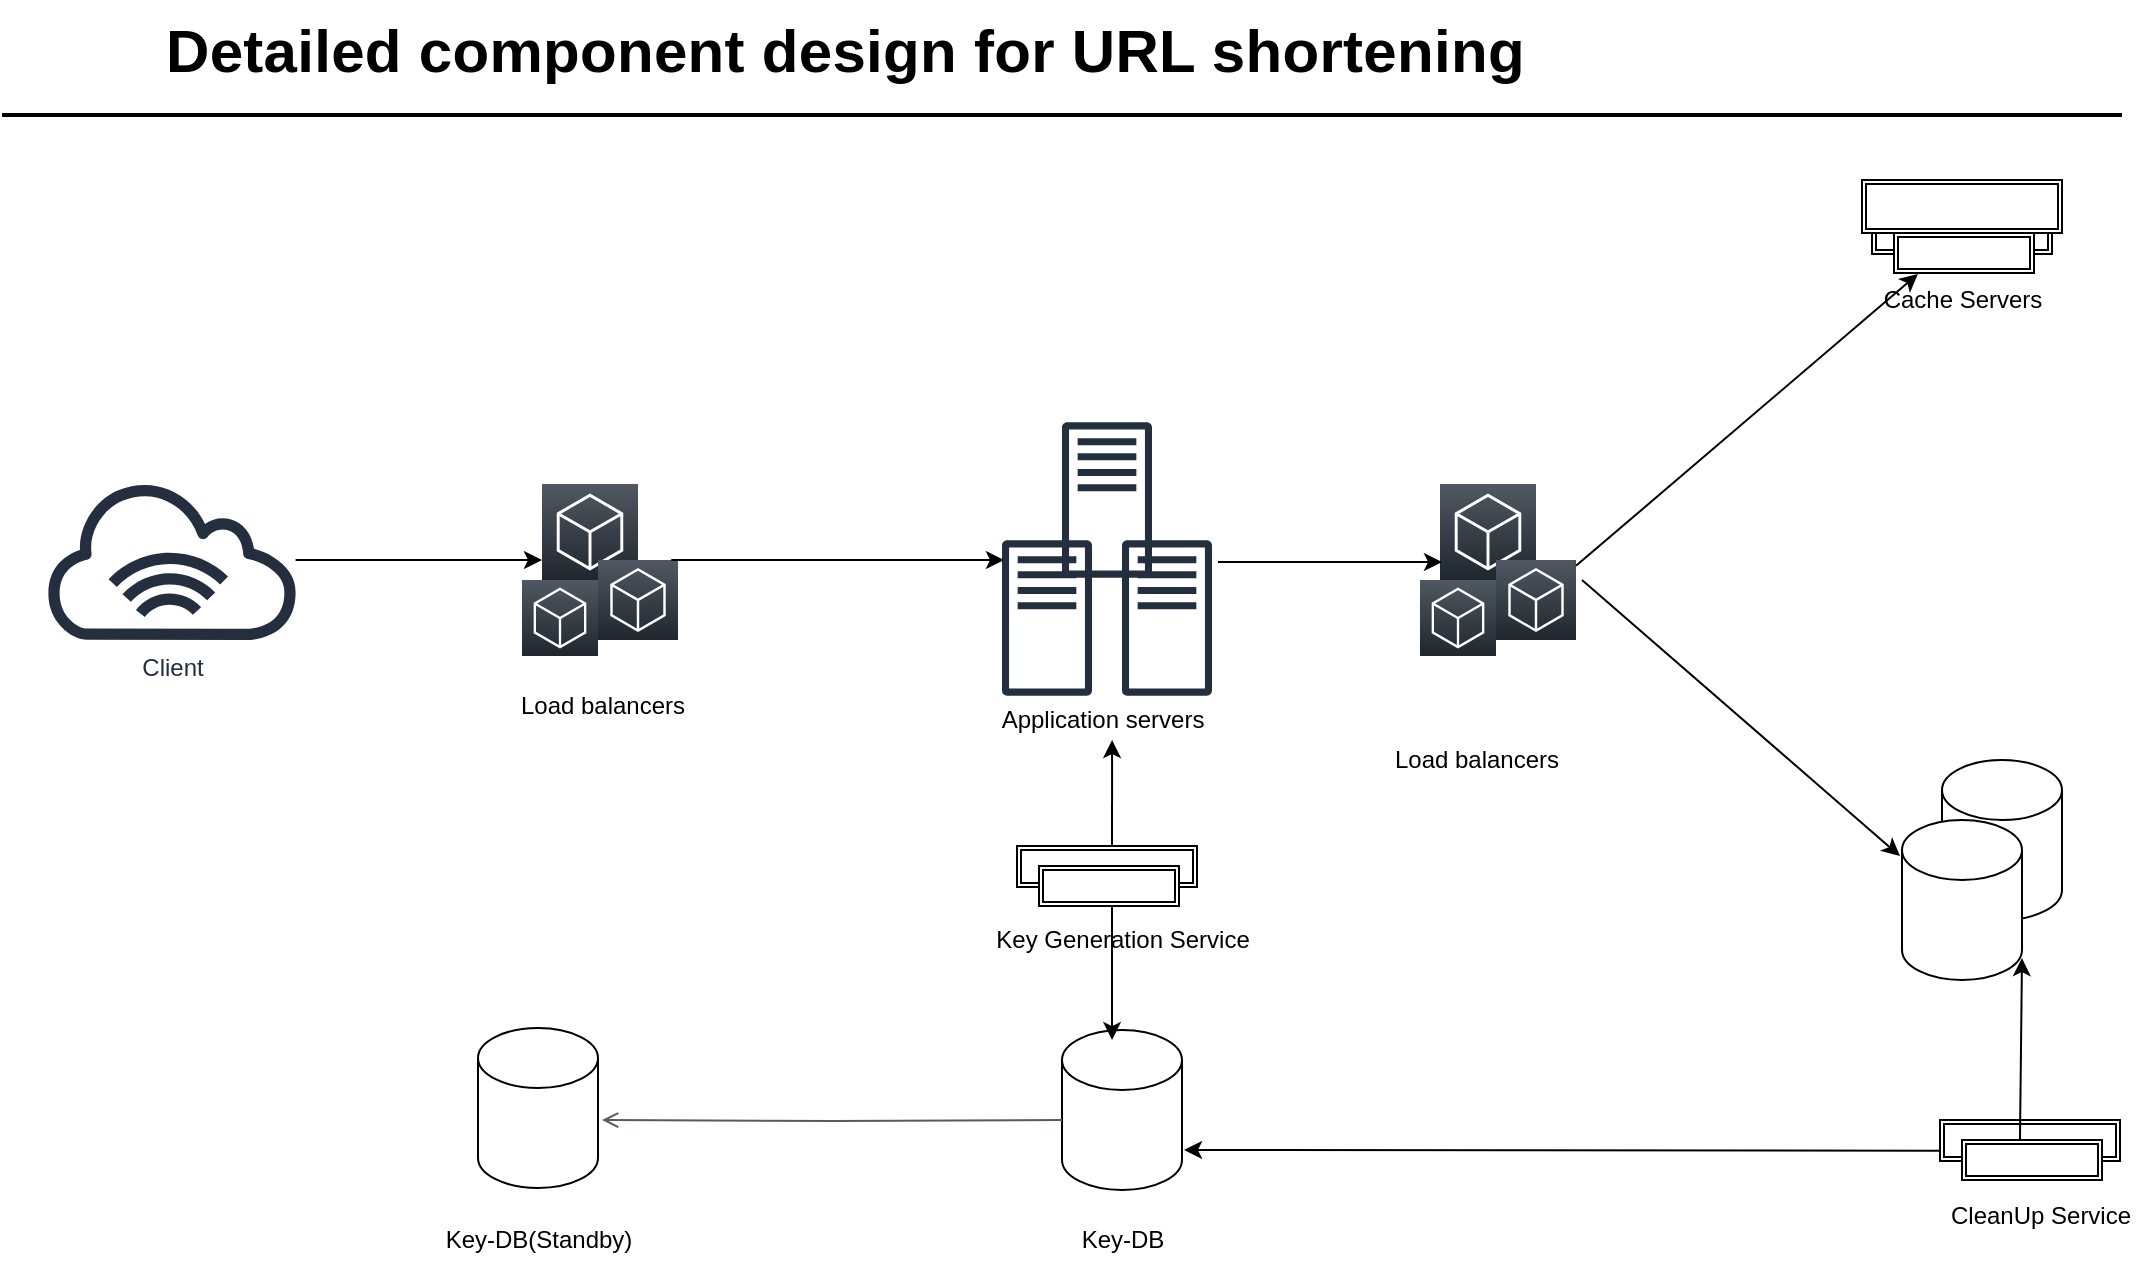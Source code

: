 <mxfile version="13.5.8" type="github">
  <diagram id="Ht1M8jgEwFfnCIfOTk4-" name="Page-1">
    <mxGraphModel dx="1186" dy="614" grid="1" gridSize="10" guides="1" tooltips="1" connect="1" arrows="1" fold="1" page="1" pageScale="1" pageWidth="1169" pageHeight="827" math="0" shadow="0">
      <root>
        <mxCell id="0" />
        <mxCell id="1" parent="0" />
        <mxCell id="-QjtrjUzRDEMRZ5MF8oH-47" value="&lt;p class=&quot;MuiTypography-root jss18 jss1092 jss11  MuiTypography-body1&quot; style=&quot;box-sizing: border-box ; margin: 0px ; font-family: &amp;#34;nunito sans&amp;#34; , &amp;#34;verdana&amp;#34; , &amp;#34;helvetica&amp;#34; , sans-serif ; line-height: 1.5 ; letter-spacing: 0.15px&quot;&gt;Detailed component design for URL shortening&lt;/p&gt;&lt;div&gt;&lt;br style=&quot;font-family: &amp;#34;nunito sans&amp;#34; , sans-serif , , , &amp;#34;segoe ui&amp;#34; , &amp;#34;oxygen&amp;#34; , &amp;#34;ubuntu&amp;#34; , &amp;#34;cantarell&amp;#34; , &amp;#34;helvetica neue&amp;#34; ; font-size: 14px ; font-weight: 400 ; text-align: center ; background-color: rgb(245 , 245 , 245)&quot;&gt;&lt;/div&gt;" style="text;html=1;resizable=0;points=[];autosize=1;align=left;verticalAlign=top;spacingTop=-4;fontSize=30;fontStyle=1" parent="1" vertex="1">
          <mxGeometry x="150" width="810" height="80" as="geometry" />
        </mxCell>
        <mxCell id="SCVMTBWpLvtzJIhz15lM-1" value="" style="line;strokeWidth=2;html=1;fontSize=14;" parent="1" vertex="1">
          <mxGeometry x="70" y="52.5" width="1060" height="10" as="geometry" />
        </mxCell>
        <mxCell id="h41PzyQXofiFfJXU3RPe-1" value="Client" style="outlineConnect=0;fontColor=#232F3E;gradientColor=none;fillColor=#232F3E;strokeColor=none;dashed=0;verticalLabelPosition=bottom;verticalAlign=top;align=center;html=1;fontSize=12;fontStyle=0;aspect=fixed;pointerEvents=1;shape=mxgraph.aws4.internet_alt1;" vertex="1" parent="1">
          <mxGeometry x="90" y="240" width="130" height="80" as="geometry" />
        </mxCell>
        <mxCell id="h41PzyQXofiFfJXU3RPe-3" value="" style="outlineConnect=0;fontColor=#232F3E;gradientColor=none;fillColor=#232F3E;strokeColor=none;dashed=0;verticalLabelPosition=bottom;verticalAlign=top;align=center;html=1;fontSize=12;fontStyle=0;aspect=fixed;pointerEvents=1;shape=mxgraph.aws4.traditional_server;" vertex="1" parent="1">
          <mxGeometry x="600" y="211" width="45" height="78" as="geometry" />
        </mxCell>
        <mxCell id="h41PzyQXofiFfJXU3RPe-4" value="" style="outlineConnect=0;fontColor=#232F3E;gradientColor=none;fillColor=#232F3E;strokeColor=none;dashed=0;verticalLabelPosition=bottom;verticalAlign=top;align=center;html=1;fontSize=12;fontStyle=0;aspect=fixed;pointerEvents=1;shape=mxgraph.aws4.traditional_server;" vertex="1" parent="1">
          <mxGeometry x="630" y="270" width="45" height="78" as="geometry" />
        </mxCell>
        <mxCell id="h41PzyQXofiFfJXU3RPe-5" value="" style="outlineConnect=0;fontColor=#232F3E;gradientColor=none;fillColor=#232F3E;strokeColor=none;dashed=0;verticalLabelPosition=bottom;verticalAlign=top;align=center;html=1;fontSize=12;fontStyle=0;aspect=fixed;pointerEvents=1;shape=mxgraph.aws4.traditional_server;" vertex="1" parent="1">
          <mxGeometry x="570" y="270" width="45" height="78" as="geometry" />
        </mxCell>
        <mxCell id="h41PzyQXofiFfJXU3RPe-6" value="" style="gradientDirection=north;outlineConnect=0;fontColor=#232F3E;gradientColor=#505863;fillColor=#1E262E;strokeColor=#ffffff;dashed=0;verticalLabelPosition=bottom;verticalAlign=top;align=center;html=1;fontSize=12;fontStyle=0;aspect=fixed;shape=mxgraph.aws4.resourceIcon;resIcon=mxgraph.aws4.general;" vertex="1" parent="1">
          <mxGeometry x="340" y="242" width="48" height="48" as="geometry" />
        </mxCell>
        <mxCell id="h41PzyQXofiFfJXU3RPe-8" value="" style="gradientDirection=north;outlineConnect=0;fontColor=#232F3E;gradientColor=#505863;fillColor=#1E262E;strokeColor=#ffffff;dashed=0;verticalLabelPosition=bottom;verticalAlign=top;align=center;html=1;fontSize=12;fontStyle=0;aspect=fixed;shape=mxgraph.aws4.resourceIcon;resIcon=mxgraph.aws4.general;" vertex="1" parent="1">
          <mxGeometry x="368" y="280" width="40" height="40" as="geometry" />
        </mxCell>
        <mxCell id="h41PzyQXofiFfJXU3RPe-9" value="" style="gradientDirection=north;outlineConnect=0;fontColor=#232F3E;gradientColor=#505863;fillColor=#1E262E;strokeColor=#ffffff;dashed=0;verticalLabelPosition=bottom;verticalAlign=top;align=center;html=1;fontSize=12;fontStyle=0;aspect=fixed;shape=mxgraph.aws4.resourceIcon;resIcon=mxgraph.aws4.general;" vertex="1" parent="1">
          <mxGeometry x="330" y="290" width="38" height="38" as="geometry" />
        </mxCell>
        <mxCell id="h41PzyQXofiFfJXU3RPe-10" value="Load balancers" style="text;html=1;align=center;verticalAlign=middle;resizable=0;points=[];autosize=1;" vertex="1" parent="1">
          <mxGeometry x="320" y="343" width="100" height="20" as="geometry" />
        </mxCell>
        <mxCell id="h41PzyQXofiFfJXU3RPe-11" value="Application servers" style="text;html=1;align=center;verticalAlign=middle;resizable=0;points=[];autosize=1;" vertex="1" parent="1">
          <mxGeometry x="560" y="350" width="120" height="20" as="geometry" />
        </mxCell>
        <mxCell id="h41PzyQXofiFfJXU3RPe-15" value="Load balancers" style="text;html=1;align=center;verticalAlign=middle;resizable=0;points=[];autosize=1;" vertex="1" parent="1">
          <mxGeometry x="757" y="370" width="100" height="20" as="geometry" />
        </mxCell>
        <mxCell id="h41PzyQXofiFfJXU3RPe-16" value="" style="shape=cylinder2;whiteSpace=wrap;html=1;boundedLbl=1;backgroundOutline=1;size=15;" vertex="1" parent="1">
          <mxGeometry x="600" y="515" width="60" height="80" as="geometry" />
        </mxCell>
        <mxCell id="h41PzyQXofiFfJXU3RPe-17" value="" style="shape=cylinder2;whiteSpace=wrap;html=1;boundedLbl=1;backgroundOutline=1;size=15;" vertex="1" parent="1">
          <mxGeometry x="308" y="514" width="60" height="80" as="geometry" />
        </mxCell>
        <mxCell id="h41PzyQXofiFfJXU3RPe-18" value="" style="shape=cylinder2;whiteSpace=wrap;html=1;boundedLbl=1;backgroundOutline=1;size=15;" vertex="1" parent="1">
          <mxGeometry x="1040" y="380" width="60" height="80" as="geometry" />
        </mxCell>
        <mxCell id="h41PzyQXofiFfJXU3RPe-19" value="" style="shape=cylinder2;whiteSpace=wrap;html=1;boundedLbl=1;backgroundOutline=1;size=15;" vertex="1" parent="1">
          <mxGeometry x="1020" y="410" width="60" height="80" as="geometry" />
        </mxCell>
        <mxCell id="h41PzyQXofiFfJXU3RPe-25" value="" style="shape=ext;double=1;rounded=0;whiteSpace=wrap;html=1;" vertex="1" parent="1">
          <mxGeometry x="1039" y="560" width="90" height="20.5" as="geometry" />
        </mxCell>
        <mxCell id="h41PzyQXofiFfJXU3RPe-26" value="" style="shape=ext;double=1;rounded=0;whiteSpace=wrap;html=1;" vertex="1" parent="1">
          <mxGeometry x="1050" y="570" width="70" height="20" as="geometry" />
        </mxCell>
        <mxCell id="h41PzyQXofiFfJXU3RPe-29" value="" style="gradientDirection=north;outlineConnect=0;fontColor=#232F3E;gradientColor=#505863;fillColor=#1E262E;strokeColor=#ffffff;dashed=0;verticalLabelPosition=bottom;verticalAlign=top;align=center;html=1;fontSize=12;fontStyle=0;aspect=fixed;shape=mxgraph.aws4.resourceIcon;resIcon=mxgraph.aws4.general;" vertex="1" parent="1">
          <mxGeometry x="789" y="242" width="48" height="48" as="geometry" />
        </mxCell>
        <mxCell id="h41PzyQXofiFfJXU3RPe-30" value="" style="gradientDirection=north;outlineConnect=0;fontColor=#232F3E;gradientColor=#505863;fillColor=#1E262E;strokeColor=#ffffff;dashed=0;verticalLabelPosition=bottom;verticalAlign=top;align=center;html=1;fontSize=12;fontStyle=0;aspect=fixed;shape=mxgraph.aws4.resourceIcon;resIcon=mxgraph.aws4.general;" vertex="1" parent="1">
          <mxGeometry x="817" y="280" width="40" height="40" as="geometry" />
        </mxCell>
        <mxCell id="h41PzyQXofiFfJXU3RPe-31" value="" style="gradientDirection=north;outlineConnect=0;fontColor=#232F3E;gradientColor=#505863;fillColor=#1E262E;strokeColor=#ffffff;dashed=0;verticalLabelPosition=bottom;verticalAlign=top;align=center;html=1;fontSize=12;fontStyle=0;aspect=fixed;shape=mxgraph.aws4.resourceIcon;resIcon=mxgraph.aws4.general;" vertex="1" parent="1">
          <mxGeometry x="779" y="290" width="38" height="38" as="geometry" />
        </mxCell>
        <mxCell id="h41PzyQXofiFfJXU3RPe-32" value="" style="endArrow=classic;html=1;" edge="1" parent="1" source="h41PzyQXofiFfJXU3RPe-1">
          <mxGeometry width="50" height="50" relative="1" as="geometry">
            <mxPoint x="100" y="410" as="sourcePoint" />
            <mxPoint x="340" y="280" as="targetPoint" />
            <Array as="points">
              <mxPoint x="280" y="280" />
              <mxPoint x="320" y="280" />
            </Array>
          </mxGeometry>
        </mxCell>
        <mxCell id="h41PzyQXofiFfJXU3RPe-34" value="" style="endArrow=classic;html=1;" edge="1" parent="1">
          <mxGeometry width="50" height="50" relative="1" as="geometry">
            <mxPoint x="420" y="280" as="sourcePoint" />
            <mxPoint x="571" y="280" as="targetPoint" />
            <Array as="points">
              <mxPoint x="400" y="280" />
              <mxPoint x="420" y="280" />
              <mxPoint x="441" y="280" />
              <mxPoint x="461" y="280" />
              <mxPoint x="501" y="280" />
              <mxPoint x="541" y="280" />
            </Array>
          </mxGeometry>
        </mxCell>
        <mxCell id="h41PzyQXofiFfJXU3RPe-35" value="" style="endArrow=classic;html=1;" edge="1" parent="1">
          <mxGeometry width="50" height="50" relative="1" as="geometry">
            <mxPoint x="678" y="281" as="sourcePoint" />
            <mxPoint x="790" y="281" as="targetPoint" />
            <Array as="points" />
          </mxGeometry>
        </mxCell>
        <mxCell id="h41PzyQXofiFfJXU3RPe-36" value="" style="shape=ext;double=1;rounded=0;whiteSpace=wrap;html=1;" vertex="1" parent="1">
          <mxGeometry x="1005" y="106.5" width="90" height="20.5" as="geometry" />
        </mxCell>
        <mxCell id="h41PzyQXofiFfJXU3RPe-37" value="" style="shape=ext;double=1;rounded=0;whiteSpace=wrap;html=1;" vertex="1" parent="1">
          <mxGeometry x="1016" y="116.5" width="70" height="20" as="geometry" />
        </mxCell>
        <mxCell id="h41PzyQXofiFfJXU3RPe-38" value="" style="shape=ext;double=1;rounded=0;whiteSpace=wrap;html=1;" vertex="1" parent="1">
          <mxGeometry x="1000" y="90" width="100" height="26.5" as="geometry" />
        </mxCell>
        <mxCell id="h41PzyQXofiFfJXU3RPe-40" value="" style="shape=ext;double=1;rounded=0;whiteSpace=wrap;html=1;" vertex="1" parent="1">
          <mxGeometry x="577.5" y="423" width="90" height="20.5" as="geometry" />
        </mxCell>
        <mxCell id="h41PzyQXofiFfJXU3RPe-41" value="" style="shape=ext;double=1;rounded=0;whiteSpace=wrap;html=1;" vertex="1" parent="1">
          <mxGeometry x="588.5" y="433" width="70" height="20" as="geometry" />
        </mxCell>
        <mxCell id="h41PzyQXofiFfJXU3RPe-42" value="" style="endArrow=classic;html=1;entryX=0.171;entryY=1.025;entryDx=0;entryDy=0;entryPerimeter=0;" edge="1" parent="1" source="h41PzyQXofiFfJXU3RPe-30" target="h41PzyQXofiFfJXU3RPe-37">
          <mxGeometry width="50" height="50" relative="1" as="geometry">
            <mxPoint x="860" y="350" as="sourcePoint" />
            <mxPoint x="910" y="300" as="targetPoint" />
          </mxGeometry>
        </mxCell>
        <mxCell id="h41PzyQXofiFfJXU3RPe-43" value="" style="endArrow=classic;html=1;entryX=-0.017;entryY=0.225;entryDx=0;entryDy=0;entryPerimeter=0;" edge="1" parent="1" target="h41PzyQXofiFfJXU3RPe-19">
          <mxGeometry width="50" height="50" relative="1" as="geometry">
            <mxPoint x="860" y="290" as="sourcePoint" />
            <mxPoint x="698" y="403" as="targetPoint" />
            <Array as="points" />
          </mxGeometry>
        </mxCell>
        <mxCell id="h41PzyQXofiFfJXU3RPe-44" value="Cache Servers" style="text;html=1;align=center;verticalAlign=middle;resizable=0;points=[];autosize=1;" vertex="1" parent="1">
          <mxGeometry x="1005" y="140" width="90" height="20" as="geometry" />
        </mxCell>
        <mxCell id="h41PzyQXofiFfJXU3RPe-45" value="CleanUp Service" style="text;html=1;align=center;verticalAlign=middle;resizable=0;points=[];autosize=1;" vertex="1" parent="1">
          <mxGeometry x="1034" y="598" width="110" height="20" as="geometry" />
        </mxCell>
        <mxCell id="h41PzyQXofiFfJXU3RPe-46" value="" style="endArrow=classic;html=1;exitX=0.411;exitY=0.488;exitDx=0;exitDy=0;exitPerimeter=0;entryX=1;entryY=0.863;entryDx=0;entryDy=0;entryPerimeter=0;" edge="1" parent="1" target="h41PzyQXofiFfJXU3RPe-19">
          <mxGeometry width="50" height="50" relative="1" as="geometry">
            <mxPoint x="1078.99" y="570.004" as="sourcePoint" />
            <mxPoint x="1079" y="500" as="targetPoint" />
          </mxGeometry>
        </mxCell>
        <mxCell id="h41PzyQXofiFfJXU3RPe-47" value="" style="endArrow=classic;html=1;exitX=0;exitY=0.75;exitDx=0;exitDy=0;entryX=1.017;entryY=0.75;entryDx=0;entryDy=0;entryPerimeter=0;" edge="1" parent="1" source="h41PzyQXofiFfJXU3RPe-25" target="h41PzyQXofiFfJXU3RPe-16">
          <mxGeometry width="50" height="50" relative="1" as="geometry">
            <mxPoint x="710" y="560" as="sourcePoint" />
            <mxPoint x="760" y="510" as="targetPoint" />
          </mxGeometry>
        </mxCell>
        <mxCell id="h41PzyQXofiFfJXU3RPe-48" value="Key Generation Service" style="text;html=1;align=center;verticalAlign=middle;resizable=0;points=[];autosize=1;" vertex="1" parent="1">
          <mxGeometry x="560" y="460" width="140" height="20" as="geometry" />
        </mxCell>
        <mxCell id="h41PzyQXofiFfJXU3RPe-49" value="" style="endArrow=classic;html=1;entryX=0.542;entryY=1;entryDx=0;entryDy=0;entryPerimeter=0;" edge="1" parent="1" target="h41PzyQXofiFfJXU3RPe-11">
          <mxGeometry width="50" height="50" relative="1" as="geometry">
            <mxPoint x="625" y="423" as="sourcePoint" />
            <mxPoint x="675" y="373" as="targetPoint" />
          </mxGeometry>
        </mxCell>
        <mxCell id="h41PzyQXofiFfJXU3RPe-50" value="" style="endArrow=classic;html=1;entryX=0.417;entryY=0.063;entryDx=0;entryDy=0;entryPerimeter=0;" edge="1" parent="1" target="h41PzyQXofiFfJXU3RPe-16">
          <mxGeometry width="50" height="50" relative="1" as="geometry">
            <mxPoint x="625" y="453" as="sourcePoint" />
            <mxPoint x="675" y="403" as="targetPoint" />
          </mxGeometry>
        </mxCell>
        <mxCell id="h41PzyQXofiFfJXU3RPe-52" value="Key-DB" style="text;html=1;align=center;verticalAlign=middle;resizable=0;points=[];autosize=1;" vertex="1" parent="1">
          <mxGeometry x="600" y="610" width="60" height="20" as="geometry" />
        </mxCell>
        <mxCell id="h41PzyQXofiFfJXU3RPe-53" value="Key-DB(Standby)" style="text;html=1;align=center;verticalAlign=middle;resizable=0;points=[];autosize=1;" vertex="1" parent="1">
          <mxGeometry x="283" y="610" width="110" height="20" as="geometry" />
        </mxCell>
        <mxCell id="h41PzyQXofiFfJXU3RPe-54" value="" style="edgeStyle=orthogonalEdgeStyle;html=1;endArrow=none;elbow=vertical;startArrow=open;startFill=0;strokeColor=#545B64;rounded=0;entryX=0;entryY=0.563;entryDx=0;entryDy=0;entryPerimeter=0;" edge="1" parent="1" target="h41PzyQXofiFfJXU3RPe-16">
          <mxGeometry width="100" relative="1" as="geometry">
            <mxPoint x="370" y="560" as="sourcePoint" />
            <mxPoint x="530" y="560" as="targetPoint" />
          </mxGeometry>
        </mxCell>
      </root>
    </mxGraphModel>
  </diagram>
</mxfile>
